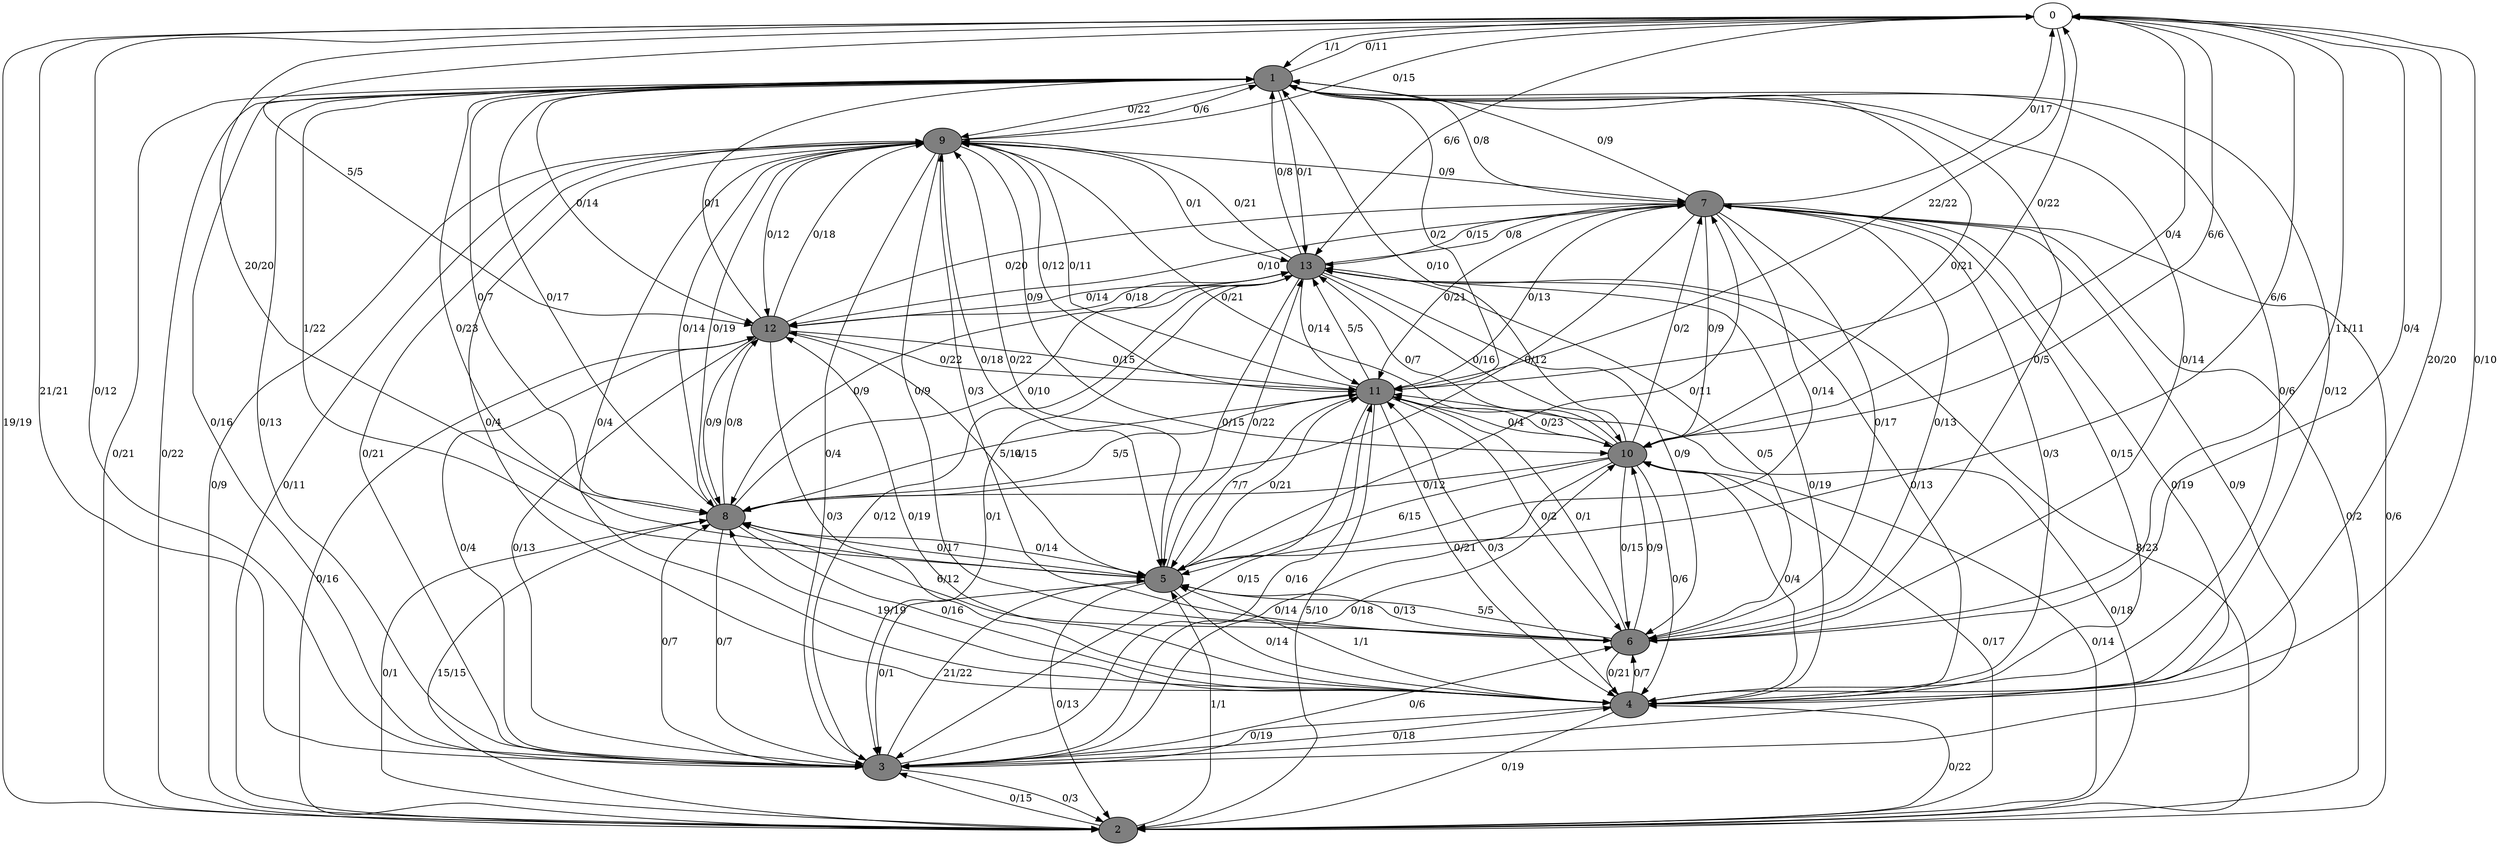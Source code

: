 digraph G {
	0[style=filled fillcolor=grey100];
	0->1[label ="1/1"] ;
	0->2[label ="19/19"] ;
	0->3[label ="21/21"] ;
	0->4[label ="20/20"] ;
	0->5[label ="6/6"] ;
	0->6[label ="11/11"] ;
	0->8[label ="20/20"] ;
	0->10[label ="6/6"] ;
	0->11[label ="22/22"] ;
	0->12[label ="5/5"] ;
	0->13[label ="6/6"] ;
	1[style=filled fillcolor=grey50];
	1->0[label ="0/11"] ;
	1->2[label ="0/21"] ;
	1->3[label ="0/16"] ;
	1->4[label ="0/12"] ;
	1->5[label ="1/22"] ;
	1->6[label ="0/5"] ;
	1->7[label ="0/8"] ;
	1->8[label ="0/7"] ;
	1->9[label ="0/22"] ;
	1->10[label ="0/21"] ;
	1->11[label ="0/2"] ;
	1->12[label ="0/14"] ;
	1->13[label ="0/1"] ;
	2[style=filled fillcolor=grey50];
	2->1[label ="0/22"] ;
	2->3[label ="0/15"] ;
	2->4[label ="0/22"] ;
	2->5[label ="1/1"] ;
	2->7[label ="0/6"] ;
	2->8[label ="15/15"] ;
	2->9[label ="0/11"] ;
	2->10[label ="0/14"] ;
	2->11[label ="0/18"] ;
	2->13[label ="8/23"] ;
	3[style=filled fillcolor=grey50];
	3->0[label ="0/12"] ;
	3->1[label ="0/13"] ;
	3->2[label ="0/3"] ;
	3->4[label ="0/18"] ;
	3->5[label ="21/22"] ;
	3->6[label ="0/6"] ;
	3->7[label ="0/9"] ;
	3->8[label ="0/7"] ;
	3->9[label ="0/21"] ;
	3->10[label ="0/18"] ;
	3->11[label ="0/16"] ;
	3->12[label ="0/4"] ;
	3->13[label ="0/12"] ;
	4[style=filled fillcolor=grey50];
	4->0[label ="0/10"] ;
	4->1[label ="0/6"] ;
	4->2[label ="0/19"] ;
	4->3[label ="0/19"] ;
	4->5[label ="1/1"] ;
	4->6[label ="0/7"] ;
	4->7[label ="0/3"] ;
	4->8[label ="19/19"] ;
	4->9[label ="0/4"] ;
	4->10[label ="0/4"] ;
	4->11[label ="0/3"] ;
	4->12[label ="0/19"] ;
	4->13[label ="0/13"] ;
	5[style=filled fillcolor=grey50];
	5->1[label ="0/23"] ;
	5->2[label ="0/13"] ;
	5->3[label ="0/1"] ;
	5->4[label ="0/14"] ;
	5->6[label ="0/13"] ;
	5->7[label ="0/11"] ;
	5->8[label ="0/17"] ;
	5->9[label ="0/22"] ;
	5->11[label ="0/21"] ;
	5->13[label ="0/22"] ;
	6[style=filled fillcolor=grey50];
	6->0[label ="0/4"] ;
	6->1[label ="0/14"] ;
	6->4[label ="0/21"] ;
	6->5[label ="5/5"] ;
	6->7[label ="0/13"] ;
	6->8[label ="6/12"] ;
	6->9[label ="0/3"] ;
	6->10[label ="0/9"] ;
	6->11[label ="0/1"] ;
	6->13[label ="0/5"] ;
	7[style=filled fillcolor=grey50];
	7->0[label ="0/17"] ;
	7->1[label ="0/9"] ;
	7->2[label ="0/2"] ;
	7->3[label ="0/19"] ;
	7->4[label ="0/15"] ;
	7->5[label ="0/14"] ;
	7->6[label ="0/17"] ;
	7->8[label ="0/12"] ;
	7->10[label ="0/9"] ;
	7->11[label ="0/21"] ;
	7->12[label ="0/10"] ;
	7->13[label ="0/15"] ;
	8[style=filled fillcolor=grey50];
	8->1[label ="0/17"] ;
	8->2[label ="0/1"] ;
	8->3[label ="0/7"] ;
	8->4[label ="0/16"] ;
	8->5[label ="0/14"] ;
	8->9[label ="0/19"] ;
	8->11[label ="0/15"] ;
	8->12[label ="0/8"] ;
	8->13[label ="0/10"] ;
	9[style=filled fillcolor=grey50];
	9->0[label ="0/15"] ;
	9->1[label ="0/6"] ;
	9->2[label ="0/9"] ;
	9->3[label ="0/4"] ;
	9->4[label ="0/4"] ;
	9->5[label ="0/18"] ;
	9->6[label ="0/9"] ;
	9->7[label ="0/9"] ;
	9->8[label ="0/14"] ;
	9->10[label ="0/9"] ;
	9->11[label ="0/12"] ;
	9->12[label ="0/12"] ;
	9->13[label ="0/1"] ;
	10[style=filled fillcolor=grey50];
	10->0[label ="0/4"] ;
	10->1[label ="0/10"] ;
	10->2[label ="0/17"] ;
	10->3[label ="0/14"] ;
	10->4[label ="0/6"] ;
	10->5[label ="6/15"] ;
	10->6[label ="0/15"] ;
	10->7[label ="0/2"] ;
	10->8[label ="0/12"] ;
	10->9[label ="0/21"] ;
	10->11[label ="0/4"] ;
	10->13[label ="0/7"] ;
	11[style=filled fillcolor=grey50];
	11->0[label ="0/22"] ;
	11->2[label ="5/10"] ;
	11->3[label ="0/15"] ;
	11->4[label ="0/21"] ;
	11->5[label ="7/7"] ;
	11->6[label ="0/2"] ;
	11->7[label ="0/13"] ;
	11->8[label ="5/5"] ;
	11->9[label ="0/11"] ;
	11->10[label ="0/23"] ;
	11->12[label ="0/22"] ;
	11->13[label ="5/5"] ;
	12[style=filled fillcolor=grey50];
	12->1[label ="0/1"] ;
	12->2[label ="0/16"] ;
	12->3[label ="0/13"] ;
	12->4[label ="0/3"] ;
	12->5[label ="5/14"] ;
	12->7[label ="0/20"] ;
	12->8[label ="0/9"] ;
	12->9[label ="0/18"] ;
	12->11[label ="0/15"] ;
	12->13[label ="0/14"] ;
	13[style=filled fillcolor=grey50];
	13->1[label ="0/8"] ;
	13->3[label ="0/1"] ;
	13->4[label ="0/19"] ;
	13->5[label ="0/15"] ;
	13->6[label ="0/9"] ;
	13->7[label ="0/8"] ;
	13->8[label ="0/9"] ;
	13->9[label ="0/21"] ;
	13->10[label ="0/16"] ;
	13->11[label ="0/14"] ;
	13->12[label ="0/18"] ;
}
